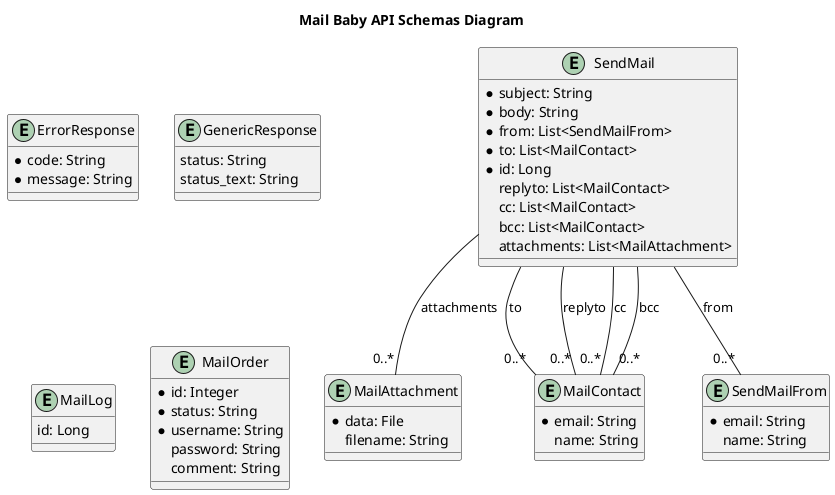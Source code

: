 @startuml

title Mail Baby API Schemas Diagram

entity ErrorResponse { 
    * code: String
    * message: String
}

entity GenericResponse { 
    status: String
    status_text: String
}

entity MailAttachment { 
    * data: File
    filename: String
}

entity MailContact { 
    * email: String
    name: String
}

entity MailLog { 
    id: Long
}

entity MailOrder { 
    * id: Integer
    * status: String
    * username: String
    password: String
    comment: String
}

entity SendMail { 
    * subject: String
    * body: String
    * from: List<SendMailFrom>
    * to: List<MailContact>
    * id: Long
    replyto: List<MailContact>
    cc: List<MailContact>
    bcc: List<MailContact>
    attachments: List<MailAttachment>
}

entity SendMailFrom { 
    * email: String
    name: String
}


SendMail -- "0..*" SendMailFrom : from
SendMail -- "0..*" MailContact : to
SendMail -- "0..*" MailContact : replyto
SendMail -- "0..*" MailContact : cc
SendMail -- "0..*" MailContact : bcc
SendMail -- "0..*" MailAttachment : attachments

@enduml
